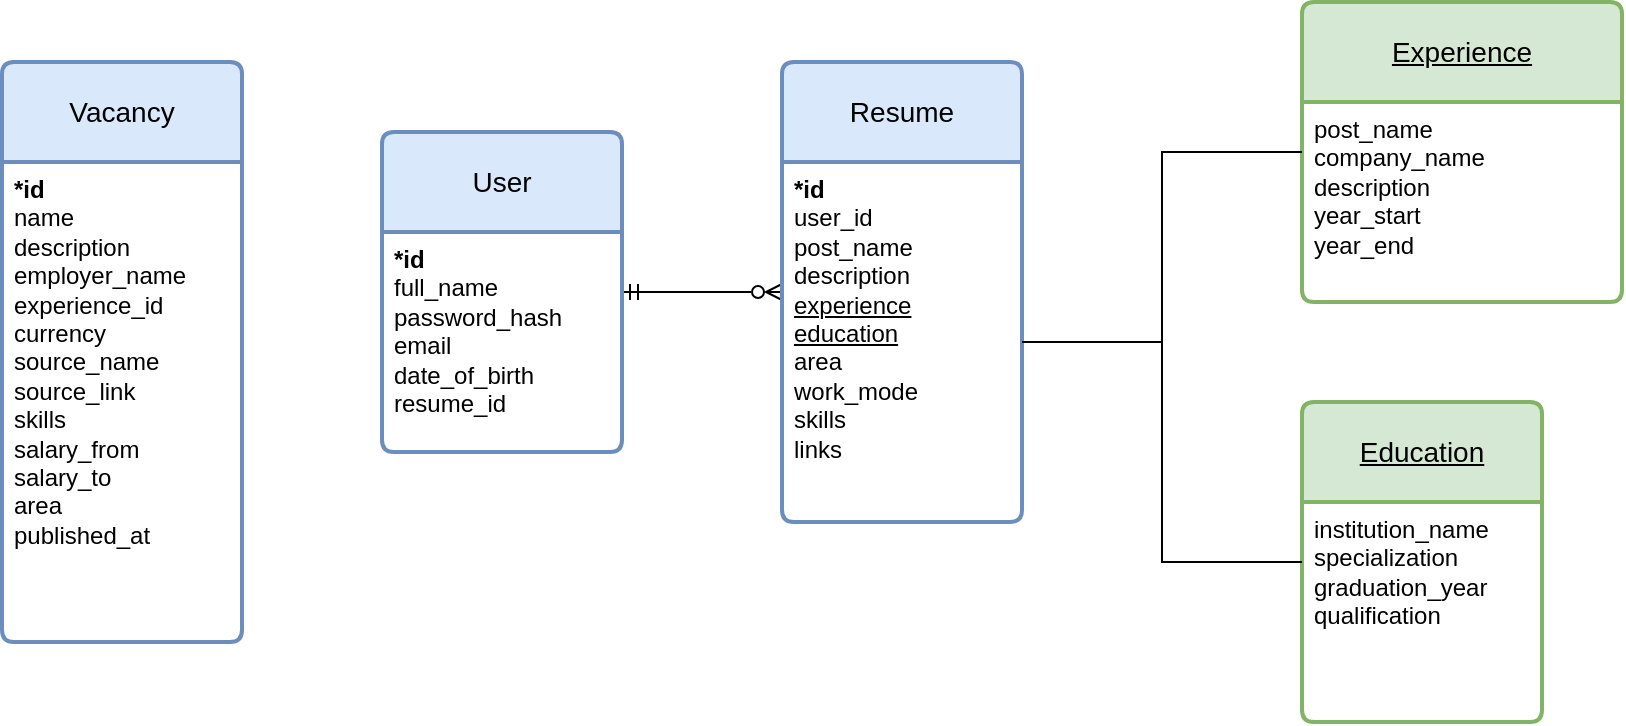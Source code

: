 <mxfile version="24.7.17">
  <diagram name="Страница — 1" id="P65uJVg1xD7Lp8pMuiB_">
    <mxGraphModel dx="1050" dy="621" grid="1" gridSize="10" guides="1" tooltips="1" connect="1" arrows="1" fold="1" page="1" pageScale="1" pageWidth="827" pageHeight="1169" math="0" shadow="0">
      <root>
        <mxCell id="0" />
        <mxCell id="1" parent="0" />
        <mxCell id="tb89POoRp49hMDSTBCBt-1" value="Vacancy" style="swimlane;childLayout=stackLayout;horizontal=1;startSize=50;horizontalStack=0;rounded=1;fontSize=14;fontStyle=0;strokeWidth=2;resizeParent=0;resizeLast=1;shadow=0;dashed=0;align=center;arcSize=4;whiteSpace=wrap;html=1;fillColor=#dae8fc;strokeColor=#6c8ebf;" parent="1" vertex="1">
          <mxGeometry x="290" y="150" width="120" height="290" as="geometry" />
        </mxCell>
        <mxCell id="tb89POoRp49hMDSTBCBt-2" value="&lt;div&gt;&lt;div&gt;&lt;b&gt;*id&lt;/b&gt;&lt;/div&gt;&lt;div&gt;name&lt;/div&gt;&lt;div&gt;description&lt;/div&gt;&lt;div&gt;employer_name&lt;/div&gt;&lt;div&gt;experience_id&lt;/div&gt;&lt;div&gt;currency&lt;/div&gt;&lt;div&gt;source_name&lt;/div&gt;&lt;div&gt;source_link&lt;/div&gt;&lt;div&gt;skills&lt;/div&gt;&lt;div&gt;salary_from&lt;/div&gt;&lt;div&gt;salary_to&lt;/div&gt;&lt;/div&gt;&lt;div&gt;area&lt;/div&gt;&lt;div&gt;published_at&lt;/div&gt;" style="align=left;strokeColor=none;fillColor=none;spacingLeft=4;fontSize=12;verticalAlign=top;resizable=0;rotatable=0;part=1;html=1;" parent="tb89POoRp49hMDSTBCBt-1" vertex="1">
          <mxGeometry y="50" width="120" height="240" as="geometry" />
        </mxCell>
        <mxCell id="mGRJRIDgVxIocvvJnjrP-3" style="edgeStyle=orthogonalEdgeStyle;rounded=0;orthogonalLoop=1;jettySize=auto;html=1;endArrow=ERzeroToMany;endFill=0;startArrow=ERmandOne;startFill=0;" edge="1" parent="1" source="tb89POoRp49hMDSTBCBt-5" target="tb89POoRp49hMDSTBCBt-7">
          <mxGeometry relative="1" as="geometry" />
        </mxCell>
        <mxCell id="tb89POoRp49hMDSTBCBt-5" value="User" style="swimlane;childLayout=stackLayout;horizontal=1;startSize=50;horizontalStack=0;rounded=1;fontSize=14;fontStyle=0;strokeWidth=2;resizeParent=0;resizeLast=1;shadow=0;dashed=0;align=center;arcSize=4;whiteSpace=wrap;html=1;fillColor=#dae8fc;strokeColor=#6c8ebf;" parent="1" vertex="1">
          <mxGeometry x="480" y="185" width="120" height="160" as="geometry" />
        </mxCell>
        <mxCell id="tb89POoRp49hMDSTBCBt-6" value="&lt;div&gt;&lt;b&gt;*id&lt;/b&gt;&lt;/div&gt;&lt;div&gt;full_name&lt;/div&gt;&lt;div&gt;password_hash&lt;/div&gt;&lt;div&gt;email&lt;/div&gt;&lt;div&gt;date_of_birth&lt;/div&gt;&lt;div&gt;resume_id&lt;/div&gt;" style="align=left;strokeColor=none;fillColor=none;spacingLeft=4;fontSize=12;verticalAlign=top;resizable=0;rotatable=0;part=1;html=1;" parent="tb89POoRp49hMDSTBCBt-5" vertex="1">
          <mxGeometry y="50" width="120" height="110" as="geometry" />
        </mxCell>
        <mxCell id="tb89POoRp49hMDSTBCBt-7" value="Resume" style="swimlane;childLayout=stackLayout;horizontal=1;startSize=50;horizontalStack=0;rounded=1;fontSize=14;fontStyle=0;strokeWidth=2;resizeParent=0;resizeLast=1;shadow=0;dashed=0;align=center;arcSize=4;whiteSpace=wrap;html=1;fillColor=#dae8fc;strokeColor=#6c8ebf;" parent="1" vertex="1">
          <mxGeometry x="680" y="150" width="120" height="230" as="geometry" />
        </mxCell>
        <mxCell id="tb89POoRp49hMDSTBCBt-8" value="&lt;div&gt;&lt;b&gt;*id&lt;/b&gt;&lt;/div&gt;&lt;div&gt;user_id&lt;/div&gt;&lt;div&gt;post_name&lt;/div&gt;&lt;div&gt;description&lt;/div&gt;&lt;div&gt;&lt;u&gt;experience&lt;/u&gt;&lt;/div&gt;&lt;div&gt;&lt;u&gt;education&lt;/u&gt;&lt;/div&gt;&lt;div&gt;area&lt;/div&gt;&lt;div&gt;work_mode&lt;/div&gt;&lt;div&gt;skills&lt;/div&gt;&lt;div&gt;links&lt;/div&gt;&lt;div&gt;&lt;br&gt;&lt;/div&gt;" style="align=left;strokeColor=none;fillColor=none;spacingLeft=4;fontSize=12;verticalAlign=top;resizable=0;rotatable=0;part=1;html=1;" parent="tb89POoRp49hMDSTBCBt-7" vertex="1">
          <mxGeometry y="50" width="120" height="180" as="geometry" />
        </mxCell>
        <mxCell id="tb89POoRp49hMDSTBCBt-9" value="&lt;u&gt;Experience&lt;/u&gt;" style="swimlane;childLayout=stackLayout;horizontal=1;startSize=50;horizontalStack=0;rounded=1;fontSize=14;fontStyle=0;strokeWidth=2;resizeParent=0;resizeLast=1;shadow=0;dashed=0;align=center;arcSize=4;whiteSpace=wrap;html=1;fillColor=#d5e8d4;strokeColor=#82b366;" parent="1" vertex="1">
          <mxGeometry x="940" y="120" width="160" height="150" as="geometry" />
        </mxCell>
        <mxCell id="tb89POoRp49hMDSTBCBt-10" value="&lt;div&gt;post_name&lt;/div&gt;&lt;span style=&quot;background-color: initial;&quot;&gt;company_name&lt;/span&gt;&lt;div&gt;description&lt;/div&gt;&lt;div&gt;year_start&lt;/div&gt;&lt;div&gt;year_end&lt;/div&gt;" style="align=left;strokeColor=none;fillColor=none;spacingLeft=4;fontSize=12;verticalAlign=top;resizable=0;rotatable=0;part=1;html=1;" parent="tb89POoRp49hMDSTBCBt-9" vertex="1">
          <mxGeometry y="50" width="160" height="100" as="geometry" />
        </mxCell>
        <mxCell id="mGRJRIDgVxIocvvJnjrP-6" value="&lt;u&gt;Education&lt;/u&gt;" style="swimlane;childLayout=stackLayout;horizontal=1;startSize=50;horizontalStack=0;rounded=1;fontSize=14;fontStyle=0;strokeWidth=2;resizeParent=0;resizeLast=1;shadow=0;dashed=0;align=center;arcSize=4;whiteSpace=wrap;html=1;fillColor=#d5e8d4;strokeColor=#82b366;" vertex="1" parent="1">
          <mxGeometry x="940" y="320" width="120" height="160" as="geometry" />
        </mxCell>
        <mxCell id="mGRJRIDgVxIocvvJnjrP-7" value="&lt;span style=&quot;white-space: pre-wrap;&quot;&gt;&lt;/span&gt;&lt;span style=&quot;white-space: pre-wrap;&quot; data-src-align=&quot;8:9&quot; class=&quot;EzKURWReUAB5oZgtQNkl&quot;&gt;institution_name&lt;/span&gt;&lt;div&gt;&lt;span style=&quot;white-space: pre-wrap;&quot; data-src-align=&quot;8:9&quot; class=&quot;EzKURWReUAB5oZgtQNkl&quot;&gt;&lt;span data-src-align=&quot;0:13&quot; class=&quot;EzKURWReUAB5oZgtQNkl&quot;&gt;specialization&lt;/span&gt;&lt;br&gt;&lt;/span&gt;&lt;/div&gt;&lt;div&gt;&lt;span style=&quot;white-space: pre-wrap;&quot;&gt;&lt;/span&gt;&lt;span style=&quot;white-space: pre-wrap;&quot; data-src-align=&quot;4:9&quot; class=&quot;EzKURWReUAB5oZgtQNkl&quot;&gt;graduation_year&lt;/span&gt;&lt;br&gt;&lt;/div&gt;&lt;div&gt;&lt;span style=&quot;white-space: pre-wrap;&quot; data-src-align=&quot;4:9&quot; class=&quot;EzKURWReUAB5oZgtQNkl&quot;&gt;&lt;span data-src-align=&quot;0:12&quot; class=&quot;EzKURWReUAB5oZgtQNkl&quot;&gt;qualification&lt;/span&gt;&lt;br&gt;&lt;/span&gt;&lt;/div&gt;" style="align=left;strokeColor=none;fillColor=none;spacingLeft=4;fontSize=12;verticalAlign=top;resizable=0;rotatable=0;part=1;html=1;" vertex="1" parent="mGRJRIDgVxIocvvJnjrP-6">
          <mxGeometry y="50" width="120" height="110" as="geometry" />
        </mxCell>
        <mxCell id="mGRJRIDgVxIocvvJnjrP-8" style="edgeStyle=orthogonalEdgeStyle;rounded=0;orthogonalLoop=1;jettySize=auto;html=1;endArrow=none;endFill=0;" edge="1" parent="1" source="tb89POoRp49hMDSTBCBt-8" target="mGRJRIDgVxIocvvJnjrP-6">
          <mxGeometry relative="1" as="geometry" />
        </mxCell>
        <mxCell id="mGRJRIDgVxIocvvJnjrP-10" style="edgeStyle=orthogonalEdgeStyle;rounded=0;orthogonalLoop=1;jettySize=auto;html=1;endArrow=none;endFill=0;" edge="1" parent="1" source="tb89POoRp49hMDSTBCBt-8" target="tb89POoRp49hMDSTBCBt-9">
          <mxGeometry relative="1" as="geometry" />
        </mxCell>
      </root>
    </mxGraphModel>
  </diagram>
</mxfile>
